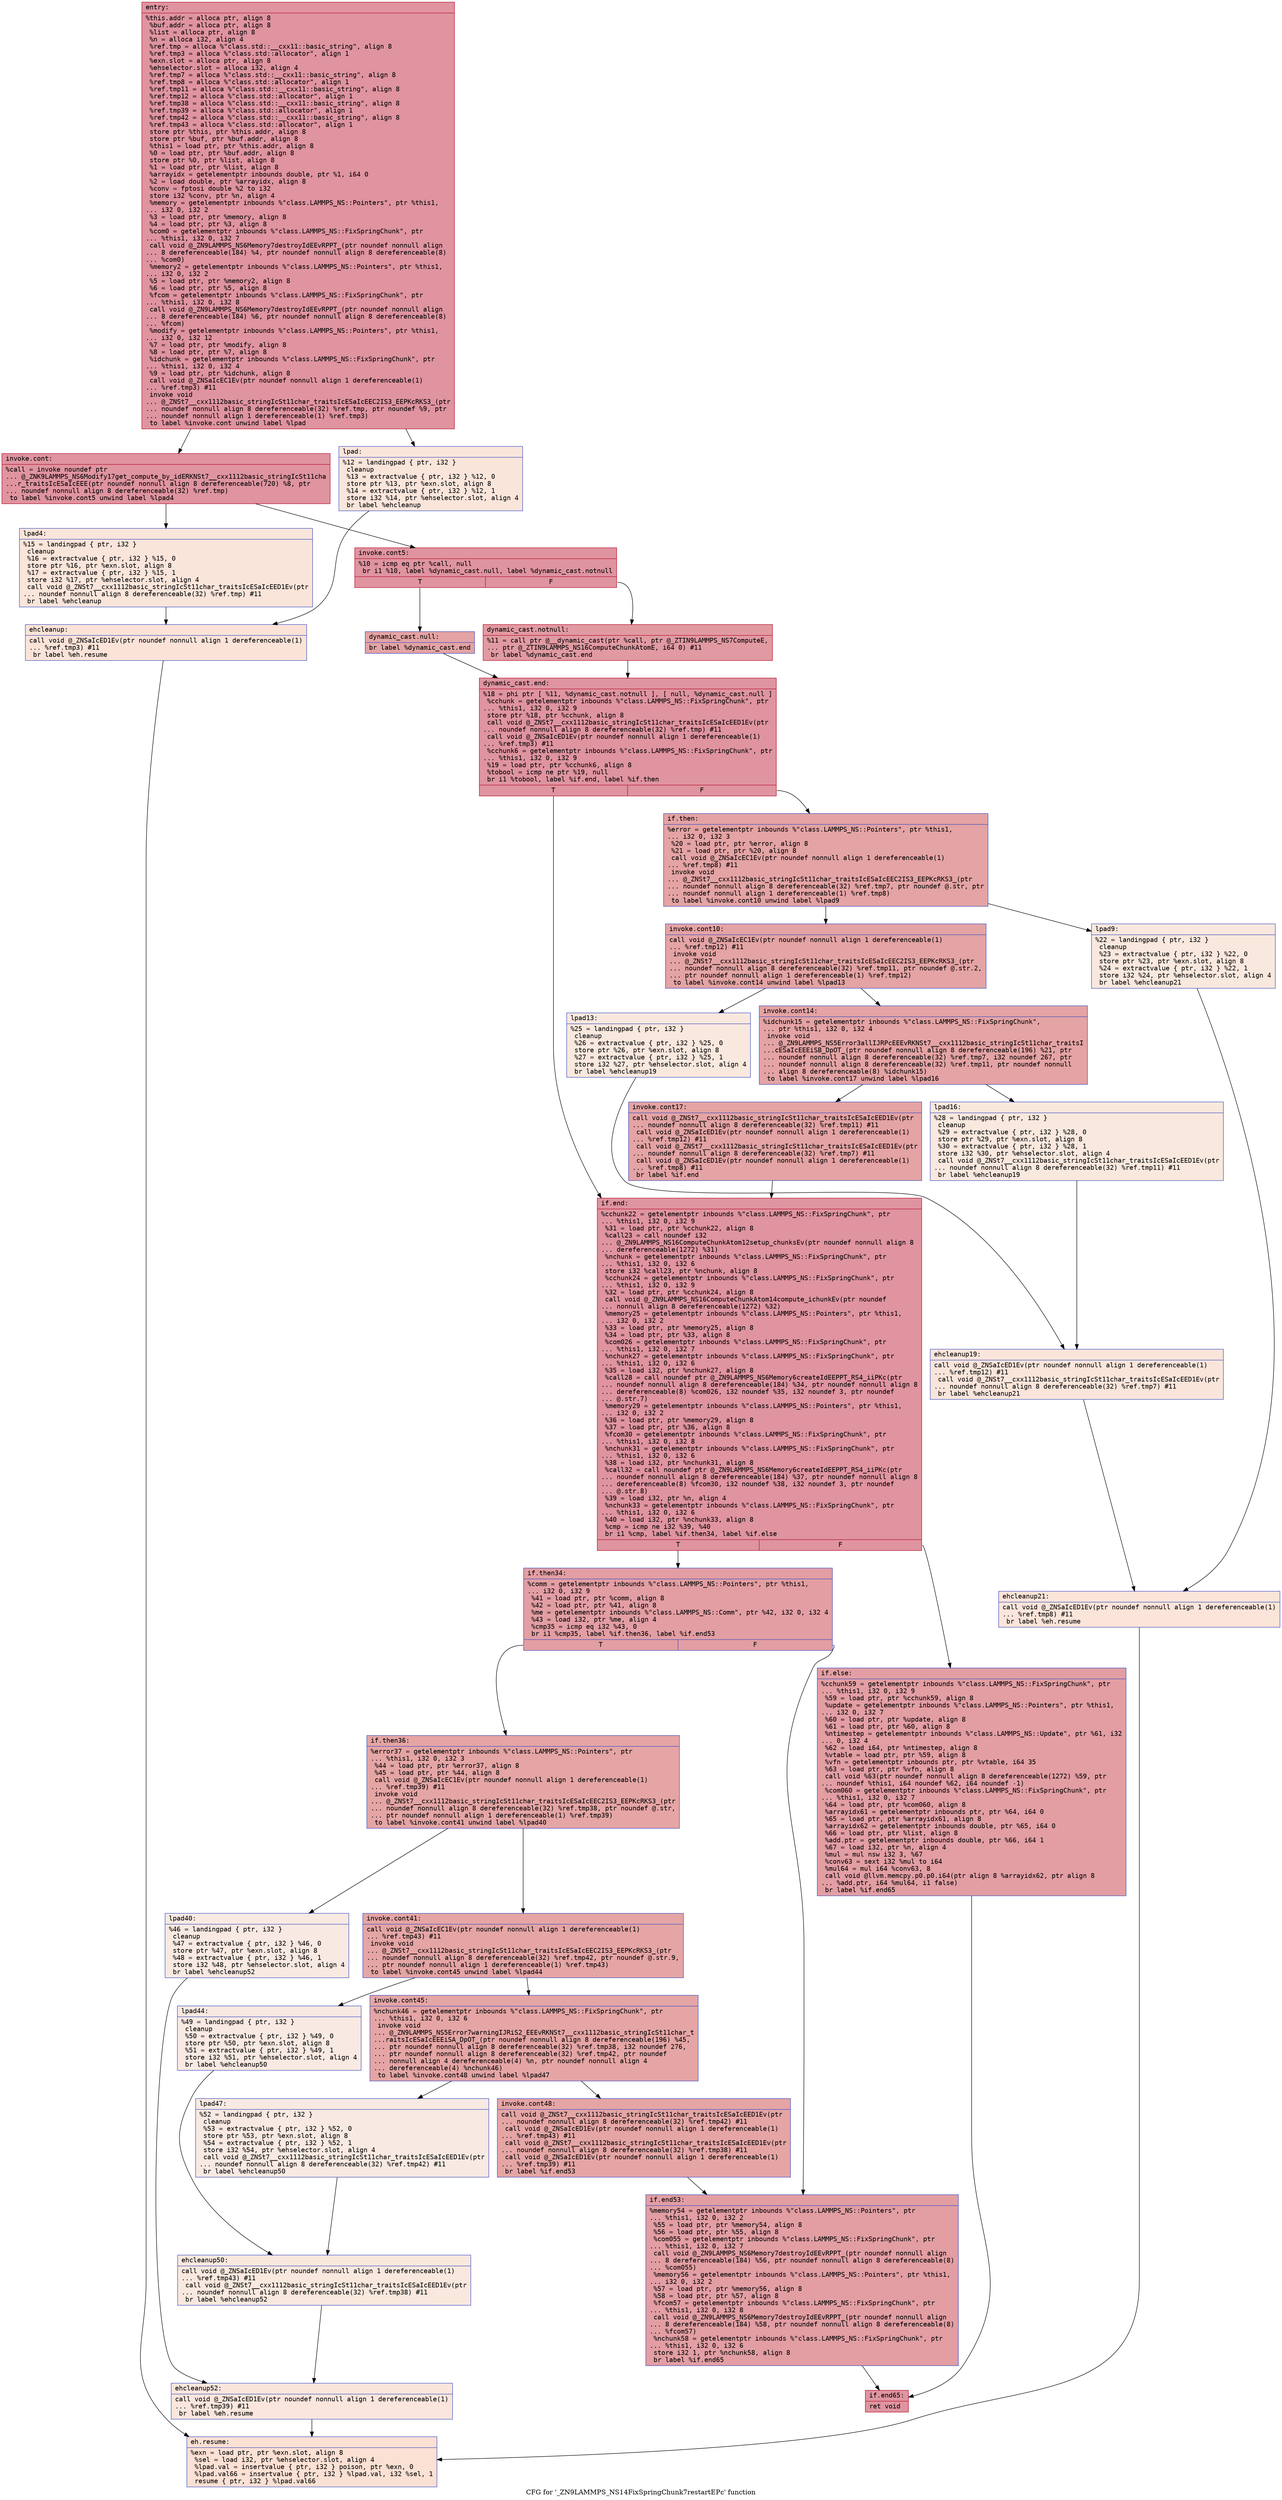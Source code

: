 digraph "CFG for '_ZN9LAMMPS_NS14FixSpringChunk7restartEPc' function" {
	label="CFG for '_ZN9LAMMPS_NS14FixSpringChunk7restartEPc' function";

	Node0x55577bc87ce0 [shape=record,color="#b70d28ff", style=filled, fillcolor="#b70d2870" fontname="Courier",label="{entry:\l|  %this.addr = alloca ptr, align 8\l  %buf.addr = alloca ptr, align 8\l  %list = alloca ptr, align 8\l  %n = alloca i32, align 4\l  %ref.tmp = alloca %\"class.std::__cxx11::basic_string\", align 8\l  %ref.tmp3 = alloca %\"class.std::allocator\", align 1\l  %exn.slot = alloca ptr, align 8\l  %ehselector.slot = alloca i32, align 4\l  %ref.tmp7 = alloca %\"class.std::__cxx11::basic_string\", align 8\l  %ref.tmp8 = alloca %\"class.std::allocator\", align 1\l  %ref.tmp11 = alloca %\"class.std::__cxx11::basic_string\", align 8\l  %ref.tmp12 = alloca %\"class.std::allocator\", align 1\l  %ref.tmp38 = alloca %\"class.std::__cxx11::basic_string\", align 8\l  %ref.tmp39 = alloca %\"class.std::allocator\", align 1\l  %ref.tmp42 = alloca %\"class.std::__cxx11::basic_string\", align 8\l  %ref.tmp43 = alloca %\"class.std::allocator\", align 1\l  store ptr %this, ptr %this.addr, align 8\l  store ptr %buf, ptr %buf.addr, align 8\l  %this1 = load ptr, ptr %this.addr, align 8\l  %0 = load ptr, ptr %buf.addr, align 8\l  store ptr %0, ptr %list, align 8\l  %1 = load ptr, ptr %list, align 8\l  %arrayidx = getelementptr inbounds double, ptr %1, i64 0\l  %2 = load double, ptr %arrayidx, align 8\l  %conv = fptosi double %2 to i32\l  store i32 %conv, ptr %n, align 4\l  %memory = getelementptr inbounds %\"class.LAMMPS_NS::Pointers\", ptr %this1,\l... i32 0, i32 2\l  %3 = load ptr, ptr %memory, align 8\l  %4 = load ptr, ptr %3, align 8\l  %com0 = getelementptr inbounds %\"class.LAMMPS_NS::FixSpringChunk\", ptr\l... %this1, i32 0, i32 7\l  call void @_ZN9LAMMPS_NS6Memory7destroyIdEEvRPPT_(ptr noundef nonnull align\l... 8 dereferenceable(184) %4, ptr noundef nonnull align 8 dereferenceable(8)\l... %com0)\l  %memory2 = getelementptr inbounds %\"class.LAMMPS_NS::Pointers\", ptr %this1,\l... i32 0, i32 2\l  %5 = load ptr, ptr %memory2, align 8\l  %6 = load ptr, ptr %5, align 8\l  %fcom = getelementptr inbounds %\"class.LAMMPS_NS::FixSpringChunk\", ptr\l... %this1, i32 0, i32 8\l  call void @_ZN9LAMMPS_NS6Memory7destroyIdEEvRPPT_(ptr noundef nonnull align\l... 8 dereferenceable(184) %6, ptr noundef nonnull align 8 dereferenceable(8)\l... %fcom)\l  %modify = getelementptr inbounds %\"class.LAMMPS_NS::Pointers\", ptr %this1,\l... i32 0, i32 12\l  %7 = load ptr, ptr %modify, align 8\l  %8 = load ptr, ptr %7, align 8\l  %idchunk = getelementptr inbounds %\"class.LAMMPS_NS::FixSpringChunk\", ptr\l... %this1, i32 0, i32 4\l  %9 = load ptr, ptr %idchunk, align 8\l  call void @_ZNSaIcEC1Ev(ptr noundef nonnull align 1 dereferenceable(1)\l... %ref.tmp3) #11\l  invoke void\l... @_ZNSt7__cxx1112basic_stringIcSt11char_traitsIcESaIcEEC2IS3_EEPKcRKS3_(ptr\l... noundef nonnull align 8 dereferenceable(32) %ref.tmp, ptr noundef %9, ptr\l... noundef nonnull align 1 dereferenceable(1) %ref.tmp3)\l          to label %invoke.cont unwind label %lpad\l}"];
	Node0x55577bc87ce0 -> Node0x55577bcb5700[tooltip="entry -> invoke.cont\nProbability 100.00%" ];
	Node0x55577bc87ce0 -> Node0x55577bcb5750[tooltip="entry -> lpad\nProbability 0.00%" ];
	Node0x55577bcb5700 [shape=record,color="#b70d28ff", style=filled, fillcolor="#b70d2870" fontname="Courier",label="{invoke.cont:\l|  %call = invoke noundef ptr\l... @_ZNK9LAMMPS_NS6Modify17get_compute_by_idERKNSt7__cxx1112basic_stringIcSt11cha\l...r_traitsIcESaIcEEE(ptr noundef nonnull align 8 dereferenceable(720) %8, ptr\l... noundef nonnull align 8 dereferenceable(32) %ref.tmp)\l          to label %invoke.cont5 unwind label %lpad4\l}"];
	Node0x55577bcb5700 -> Node0x55577bcb56b0[tooltip="invoke.cont -> invoke.cont5\nProbability 100.00%" ];
	Node0x55577bcb5700 -> Node0x55577bcb59c0[tooltip="invoke.cont -> lpad4\nProbability 0.00%" ];
	Node0x55577bcb56b0 [shape=record,color="#b70d28ff", style=filled, fillcolor="#b70d2870" fontname="Courier",label="{invoke.cont5:\l|  %10 = icmp eq ptr %call, null\l  br i1 %10, label %dynamic_cast.null, label %dynamic_cast.notnull\l|{<s0>T|<s1>F}}"];
	Node0x55577bcb56b0:s0 -> Node0x55577bcb5cb0[tooltip="invoke.cont5 -> dynamic_cast.null\nProbability 37.50%" ];
	Node0x55577bcb56b0:s1 -> Node0x55577bcb5d30[tooltip="invoke.cont5 -> dynamic_cast.notnull\nProbability 62.50%" ];
	Node0x55577bcb5d30 [shape=record,color="#b70d28ff", style=filled, fillcolor="#bb1b2c70" fontname="Courier",label="{dynamic_cast.notnull:\l|  %11 = call ptr @__dynamic_cast(ptr %call, ptr @_ZTIN9LAMMPS_NS7ComputeE,\l... ptr @_ZTIN9LAMMPS_NS16ComputeChunkAtomE, i64 0) #11\l  br label %dynamic_cast.end\l}"];
	Node0x55577bcb5d30 -> Node0x55577bcb6070[tooltip="dynamic_cast.notnull -> dynamic_cast.end\nProbability 100.00%" ];
	Node0x55577bcb5750 [shape=record,color="#3d50c3ff", style=filled, fillcolor="#f4c5ad70" fontname="Courier",label="{lpad:\l|  %12 = landingpad \{ ptr, i32 \}\l          cleanup\l  %13 = extractvalue \{ ptr, i32 \} %12, 0\l  store ptr %13, ptr %exn.slot, align 8\l  %14 = extractvalue \{ ptr, i32 \} %12, 1\l  store i32 %14, ptr %ehselector.slot, align 4\l  br label %ehcleanup\l}"];
	Node0x55577bcb5750 -> Node0x55577bcb6320[tooltip="lpad -> ehcleanup\nProbability 100.00%" ];
	Node0x55577bcb59c0 [shape=record,color="#3d50c3ff", style=filled, fillcolor="#f4c5ad70" fontname="Courier",label="{lpad4:\l|  %15 = landingpad \{ ptr, i32 \}\l          cleanup\l  %16 = extractvalue \{ ptr, i32 \} %15, 0\l  store ptr %16, ptr %exn.slot, align 8\l  %17 = extractvalue \{ ptr, i32 \} %15, 1\l  store i32 %17, ptr %ehselector.slot, align 4\l  call void @_ZNSt7__cxx1112basic_stringIcSt11char_traitsIcESaIcEED1Ev(ptr\l... noundef nonnull align 8 dereferenceable(32) %ref.tmp) #11\l  br label %ehcleanup\l}"];
	Node0x55577bcb59c0 -> Node0x55577bcb6320[tooltip="lpad4 -> ehcleanup\nProbability 100.00%" ];
	Node0x55577bcb5cb0 [shape=record,color="#3d50c3ff", style=filled, fillcolor="#c32e3170" fontname="Courier",label="{dynamic_cast.null:\l|  br label %dynamic_cast.end\l}"];
	Node0x55577bcb5cb0 -> Node0x55577bcb6070[tooltip="dynamic_cast.null -> dynamic_cast.end\nProbability 100.00%" ];
	Node0x55577bcb6070 [shape=record,color="#b70d28ff", style=filled, fillcolor="#b70d2870" fontname="Courier",label="{dynamic_cast.end:\l|  %18 = phi ptr [ %11, %dynamic_cast.notnull ], [ null, %dynamic_cast.null ]\l  %cchunk = getelementptr inbounds %\"class.LAMMPS_NS::FixSpringChunk\", ptr\l... %this1, i32 0, i32 9\l  store ptr %18, ptr %cchunk, align 8\l  call void @_ZNSt7__cxx1112basic_stringIcSt11char_traitsIcESaIcEED1Ev(ptr\l... noundef nonnull align 8 dereferenceable(32) %ref.tmp) #11\l  call void @_ZNSaIcED1Ev(ptr noundef nonnull align 1 dereferenceable(1)\l... %ref.tmp3) #11\l  %cchunk6 = getelementptr inbounds %\"class.LAMMPS_NS::FixSpringChunk\", ptr\l... %this1, i32 0, i32 9\l  %19 = load ptr, ptr %cchunk6, align 8\l  %tobool = icmp ne ptr %19, null\l  br i1 %tobool, label %if.end, label %if.then\l|{<s0>T|<s1>F}}"];
	Node0x55577bcb6070:s0 -> Node0x55577bcb6db0[tooltip="dynamic_cast.end -> if.end\nProbability 62.50%" ];
	Node0x55577bcb6070:s1 -> Node0x55577bcb6e20[tooltip="dynamic_cast.end -> if.then\nProbability 37.50%" ];
	Node0x55577bcb6e20 [shape=record,color="#3d50c3ff", style=filled, fillcolor="#c32e3170" fontname="Courier",label="{if.then:\l|  %error = getelementptr inbounds %\"class.LAMMPS_NS::Pointers\", ptr %this1,\l... i32 0, i32 3\l  %20 = load ptr, ptr %error, align 8\l  %21 = load ptr, ptr %20, align 8\l  call void @_ZNSaIcEC1Ev(ptr noundef nonnull align 1 dereferenceable(1)\l... %ref.tmp8) #11\l  invoke void\l... @_ZNSt7__cxx1112basic_stringIcSt11char_traitsIcESaIcEEC2IS3_EEPKcRKS3_(ptr\l... noundef nonnull align 8 dereferenceable(32) %ref.tmp7, ptr noundef @.str, ptr\l... noundef nonnull align 1 dereferenceable(1) %ref.tmp8)\l          to label %invoke.cont10 unwind label %lpad9\l}"];
	Node0x55577bcb6e20 -> Node0x55577bcb72a0[tooltip="if.then -> invoke.cont10\nProbability 100.00%" ];
	Node0x55577bcb6e20 -> Node0x55577bcb72f0[tooltip="if.then -> lpad9\nProbability 0.00%" ];
	Node0x55577bcb72a0 [shape=record,color="#3d50c3ff", style=filled, fillcolor="#c32e3170" fontname="Courier",label="{invoke.cont10:\l|  call void @_ZNSaIcEC1Ev(ptr noundef nonnull align 1 dereferenceable(1)\l... %ref.tmp12) #11\l  invoke void\l... @_ZNSt7__cxx1112basic_stringIcSt11char_traitsIcESaIcEEC2IS3_EEPKcRKS3_(ptr\l... noundef nonnull align 8 dereferenceable(32) %ref.tmp11, ptr noundef @.str.2,\l... ptr noundef nonnull align 1 dereferenceable(1) %ref.tmp12)\l          to label %invoke.cont14 unwind label %lpad13\l}"];
	Node0x55577bcb72a0 -> Node0x55577bcb7640[tooltip="invoke.cont10 -> invoke.cont14\nProbability 100.00%" ];
	Node0x55577bcb72a0 -> Node0x55577bcb7690[tooltip="invoke.cont10 -> lpad13\nProbability 0.00%" ];
	Node0x55577bcb7640 [shape=record,color="#3d50c3ff", style=filled, fillcolor="#c32e3170" fontname="Courier",label="{invoke.cont14:\l|  %idchunk15 = getelementptr inbounds %\"class.LAMMPS_NS::FixSpringChunk\",\l... ptr %this1, i32 0, i32 4\l  invoke void\l... @_ZN9LAMMPS_NS5Error3allIJRPcEEEvRKNSt7__cxx1112basic_stringIcSt11char_traitsI\l...cESaIcEEEiSB_DpOT_(ptr noundef nonnull align 8 dereferenceable(196) %21, ptr\l... noundef nonnull align 8 dereferenceable(32) %ref.tmp7, i32 noundef 267, ptr\l... noundef nonnull align 8 dereferenceable(32) %ref.tmp11, ptr noundef nonnull\l... align 8 dereferenceable(8) %idchunk15)\l          to label %invoke.cont17 unwind label %lpad16\l}"];
	Node0x55577bcb7640 -> Node0x55577bcb75f0[tooltip="invoke.cont14 -> invoke.cont17\nProbability 100.00%" ];
	Node0x55577bcb7640 -> Node0x55577bcb4de0[tooltip="invoke.cont14 -> lpad16\nProbability 0.00%" ];
	Node0x55577bcb75f0 [shape=record,color="#3d50c3ff", style=filled, fillcolor="#c32e3170" fontname="Courier",label="{invoke.cont17:\l|  call void @_ZNSt7__cxx1112basic_stringIcSt11char_traitsIcESaIcEED1Ev(ptr\l... noundef nonnull align 8 dereferenceable(32) %ref.tmp11) #11\l  call void @_ZNSaIcED1Ev(ptr noundef nonnull align 1 dereferenceable(1)\l... %ref.tmp12) #11\l  call void @_ZNSt7__cxx1112basic_stringIcSt11char_traitsIcESaIcEED1Ev(ptr\l... noundef nonnull align 8 dereferenceable(32) %ref.tmp7) #11\l  call void @_ZNSaIcED1Ev(ptr noundef nonnull align 1 dereferenceable(1)\l... %ref.tmp8) #11\l  br label %if.end\l}"];
	Node0x55577bcb75f0 -> Node0x55577bcb6db0[tooltip="invoke.cont17 -> if.end\nProbability 100.00%" ];
	Node0x55577bcb6320 [shape=record,color="#3d50c3ff", style=filled, fillcolor="#f6bfa670" fontname="Courier",label="{ehcleanup:\l|  call void @_ZNSaIcED1Ev(ptr noundef nonnull align 1 dereferenceable(1)\l... %ref.tmp3) #11\l  br label %eh.resume\l}"];
	Node0x55577bcb6320 -> Node0x55577bcb85d0[tooltip="ehcleanup -> eh.resume\nProbability 100.00%" ];
	Node0x55577bcb72f0 [shape=record,color="#3d50c3ff", style=filled, fillcolor="#f2cab570" fontname="Courier",label="{lpad9:\l|  %22 = landingpad \{ ptr, i32 \}\l          cleanup\l  %23 = extractvalue \{ ptr, i32 \} %22, 0\l  store ptr %23, ptr %exn.slot, align 8\l  %24 = extractvalue \{ ptr, i32 \} %22, 1\l  store i32 %24, ptr %ehselector.slot, align 4\l  br label %ehcleanup21\l}"];
	Node0x55577bcb72f0 -> Node0x55577bcb88b0[tooltip="lpad9 -> ehcleanup21\nProbability 100.00%" ];
	Node0x55577bcb7690 [shape=record,color="#3d50c3ff", style=filled, fillcolor="#f2cab570" fontname="Courier",label="{lpad13:\l|  %25 = landingpad \{ ptr, i32 \}\l          cleanup\l  %26 = extractvalue \{ ptr, i32 \} %25, 0\l  store ptr %26, ptr %exn.slot, align 8\l  %27 = extractvalue \{ ptr, i32 \} %25, 1\l  store i32 %27, ptr %ehselector.slot, align 4\l  br label %ehcleanup19\l}"];
	Node0x55577bcb7690 -> Node0x55577bcb8c20[tooltip="lpad13 -> ehcleanup19\nProbability 100.00%" ];
	Node0x55577bcb4de0 [shape=record,color="#3d50c3ff", style=filled, fillcolor="#f2cab570" fontname="Courier",label="{lpad16:\l|  %28 = landingpad \{ ptr, i32 \}\l          cleanup\l  %29 = extractvalue \{ ptr, i32 \} %28, 0\l  store ptr %29, ptr %exn.slot, align 8\l  %30 = extractvalue \{ ptr, i32 \} %28, 1\l  store i32 %30, ptr %ehselector.slot, align 4\l  call void @_ZNSt7__cxx1112basic_stringIcSt11char_traitsIcESaIcEED1Ev(ptr\l... noundef nonnull align 8 dereferenceable(32) %ref.tmp11) #11\l  br label %ehcleanup19\l}"];
	Node0x55577bcb4de0 -> Node0x55577bcb8c20[tooltip="lpad16 -> ehcleanup19\nProbability 100.00%" ];
	Node0x55577bcb8c20 [shape=record,color="#3d50c3ff", style=filled, fillcolor="#f4c5ad70" fontname="Courier",label="{ehcleanup19:\l|  call void @_ZNSaIcED1Ev(ptr noundef nonnull align 1 dereferenceable(1)\l... %ref.tmp12) #11\l  call void @_ZNSt7__cxx1112basic_stringIcSt11char_traitsIcESaIcEED1Ev(ptr\l... noundef nonnull align 8 dereferenceable(32) %ref.tmp7) #11\l  br label %ehcleanup21\l}"];
	Node0x55577bcb8c20 -> Node0x55577bcb88b0[tooltip="ehcleanup19 -> ehcleanup21\nProbability 100.00%" ];
	Node0x55577bcb88b0 [shape=record,color="#3d50c3ff", style=filled, fillcolor="#f5c1a970" fontname="Courier",label="{ehcleanup21:\l|  call void @_ZNSaIcED1Ev(ptr noundef nonnull align 1 dereferenceable(1)\l... %ref.tmp8) #11\l  br label %eh.resume\l}"];
	Node0x55577bcb88b0 -> Node0x55577bcb85d0[tooltip="ehcleanup21 -> eh.resume\nProbability 100.00%" ];
	Node0x55577bcb6db0 [shape=record,color="#b70d28ff", style=filled, fillcolor="#b70d2870" fontname="Courier",label="{if.end:\l|  %cchunk22 = getelementptr inbounds %\"class.LAMMPS_NS::FixSpringChunk\", ptr\l... %this1, i32 0, i32 9\l  %31 = load ptr, ptr %cchunk22, align 8\l  %call23 = call noundef i32\l... @_ZN9LAMMPS_NS16ComputeChunkAtom12setup_chunksEv(ptr noundef nonnull align 8\l... dereferenceable(1272) %31)\l  %nchunk = getelementptr inbounds %\"class.LAMMPS_NS::FixSpringChunk\", ptr\l... %this1, i32 0, i32 6\l  store i32 %call23, ptr %nchunk, align 8\l  %cchunk24 = getelementptr inbounds %\"class.LAMMPS_NS::FixSpringChunk\", ptr\l... %this1, i32 0, i32 9\l  %32 = load ptr, ptr %cchunk24, align 8\l  call void @_ZN9LAMMPS_NS16ComputeChunkAtom14compute_ichunkEv(ptr noundef\l... nonnull align 8 dereferenceable(1272) %32)\l  %memory25 = getelementptr inbounds %\"class.LAMMPS_NS::Pointers\", ptr %this1,\l... i32 0, i32 2\l  %33 = load ptr, ptr %memory25, align 8\l  %34 = load ptr, ptr %33, align 8\l  %com026 = getelementptr inbounds %\"class.LAMMPS_NS::FixSpringChunk\", ptr\l... %this1, i32 0, i32 7\l  %nchunk27 = getelementptr inbounds %\"class.LAMMPS_NS::FixSpringChunk\", ptr\l... %this1, i32 0, i32 6\l  %35 = load i32, ptr %nchunk27, align 8\l  %call28 = call noundef ptr @_ZN9LAMMPS_NS6Memory6createIdEEPPT_RS4_iiPKc(ptr\l... noundef nonnull align 8 dereferenceable(184) %34, ptr noundef nonnull align 8\l... dereferenceable(8) %com026, i32 noundef %35, i32 noundef 3, ptr noundef\l... @.str.7)\l  %memory29 = getelementptr inbounds %\"class.LAMMPS_NS::Pointers\", ptr %this1,\l... i32 0, i32 2\l  %36 = load ptr, ptr %memory29, align 8\l  %37 = load ptr, ptr %36, align 8\l  %fcom30 = getelementptr inbounds %\"class.LAMMPS_NS::FixSpringChunk\", ptr\l... %this1, i32 0, i32 8\l  %nchunk31 = getelementptr inbounds %\"class.LAMMPS_NS::FixSpringChunk\", ptr\l... %this1, i32 0, i32 6\l  %38 = load i32, ptr %nchunk31, align 8\l  %call32 = call noundef ptr @_ZN9LAMMPS_NS6Memory6createIdEEPPT_RS4_iiPKc(ptr\l... noundef nonnull align 8 dereferenceable(184) %37, ptr noundef nonnull align 8\l... dereferenceable(8) %fcom30, i32 noundef %38, i32 noundef 3, ptr noundef\l... @.str.8)\l  %39 = load i32, ptr %n, align 4\l  %nchunk33 = getelementptr inbounds %\"class.LAMMPS_NS::FixSpringChunk\", ptr\l... %this1, i32 0, i32 6\l  %40 = load i32, ptr %nchunk33, align 8\l  %cmp = icmp ne i32 %39, %40\l  br i1 %cmp, label %if.then34, label %if.else\l|{<s0>T|<s1>F}}"];
	Node0x55577bcb6db0:s0 -> Node0x55577bcbab70[tooltip="if.end -> if.then34\nProbability 50.00%" ];
	Node0x55577bcb6db0:s1 -> Node0x55577bcbabf0[tooltip="if.end -> if.else\nProbability 50.00%" ];
	Node0x55577bcbab70 [shape=record,color="#3d50c3ff", style=filled, fillcolor="#be242e70" fontname="Courier",label="{if.then34:\l|  %comm = getelementptr inbounds %\"class.LAMMPS_NS::Pointers\", ptr %this1,\l... i32 0, i32 9\l  %41 = load ptr, ptr %comm, align 8\l  %42 = load ptr, ptr %41, align 8\l  %me = getelementptr inbounds %\"class.LAMMPS_NS::Comm\", ptr %42, i32 0, i32 4\l  %43 = load i32, ptr %me, align 4\l  %cmp35 = icmp eq i32 %43, 0\l  br i1 %cmp35, label %if.then36, label %if.end53\l|{<s0>T|<s1>F}}"];
	Node0x55577bcbab70:s0 -> Node0x55577bcbb160[tooltip="if.then34 -> if.then36\nProbability 37.50%" ];
	Node0x55577bcbab70:s1 -> Node0x55577bcbb1e0[tooltip="if.then34 -> if.end53\nProbability 62.50%" ];
	Node0x55577bcbb160 [shape=record,color="#3d50c3ff", style=filled, fillcolor="#c5333470" fontname="Courier",label="{if.then36:\l|  %error37 = getelementptr inbounds %\"class.LAMMPS_NS::Pointers\", ptr\l... %this1, i32 0, i32 3\l  %44 = load ptr, ptr %error37, align 8\l  %45 = load ptr, ptr %44, align 8\l  call void @_ZNSaIcEC1Ev(ptr noundef nonnull align 1 dereferenceable(1)\l... %ref.tmp39) #11\l  invoke void\l... @_ZNSt7__cxx1112basic_stringIcSt11char_traitsIcESaIcEEC2IS3_EEPKcRKS3_(ptr\l... noundef nonnull align 8 dereferenceable(32) %ref.tmp38, ptr noundef @.str,\l... ptr noundef nonnull align 1 dereferenceable(1) %ref.tmp39)\l          to label %invoke.cont41 unwind label %lpad40\l}"];
	Node0x55577bcbb160 -> Node0x55577bcbb6d0[tooltip="if.then36 -> invoke.cont41\nProbability 100.00%" ];
	Node0x55577bcbb160 -> Node0x55577bcbb750[tooltip="if.then36 -> lpad40\nProbability 0.00%" ];
	Node0x55577bcbb6d0 [shape=record,color="#3d50c3ff", style=filled, fillcolor="#c5333470" fontname="Courier",label="{invoke.cont41:\l|  call void @_ZNSaIcEC1Ev(ptr noundef nonnull align 1 dereferenceable(1)\l... %ref.tmp43) #11\l  invoke void\l... @_ZNSt7__cxx1112basic_stringIcSt11char_traitsIcESaIcEEC2IS3_EEPKcRKS3_(ptr\l... noundef nonnull align 8 dereferenceable(32) %ref.tmp42, ptr noundef @.str.9,\l... ptr noundef nonnull align 1 dereferenceable(1) %ref.tmp43)\l          to label %invoke.cont45 unwind label %lpad44\l}"];
	Node0x55577bcbb6d0 -> Node0x55577bcbbad0[tooltip="invoke.cont41 -> invoke.cont45\nProbability 100.00%" ];
	Node0x55577bcbb6d0 -> Node0x55577bcbbb20[tooltip="invoke.cont41 -> lpad44\nProbability 0.00%" ];
	Node0x55577bcbbad0 [shape=record,color="#3d50c3ff", style=filled, fillcolor="#c5333470" fontname="Courier",label="{invoke.cont45:\l|  %nchunk46 = getelementptr inbounds %\"class.LAMMPS_NS::FixSpringChunk\", ptr\l... %this1, i32 0, i32 6\l  invoke void\l... @_ZN9LAMMPS_NS5Error7warningIJRiS2_EEEvRKNSt7__cxx1112basic_stringIcSt11char_t\l...raitsIcESaIcEEEiSA_DpOT_(ptr noundef nonnull align 8 dereferenceable(196) %45,\l... ptr noundef nonnull align 8 dereferenceable(32) %ref.tmp38, i32 noundef 276,\l... ptr noundef nonnull align 8 dereferenceable(32) %ref.tmp42, ptr noundef\l... nonnull align 4 dereferenceable(4) %n, ptr noundef nonnull align 4\l... dereferenceable(4) %nchunk46)\l          to label %invoke.cont48 unwind label %lpad47\l}"];
	Node0x55577bcbbad0 -> Node0x55577bcbba80[tooltip="invoke.cont45 -> invoke.cont48\nProbability 100.00%" ];
	Node0x55577bcbbad0 -> Node0x55577bcbbfa0[tooltip="invoke.cont45 -> lpad47\nProbability 0.00%" ];
	Node0x55577bcbba80 [shape=record,color="#3d50c3ff", style=filled, fillcolor="#c5333470" fontname="Courier",label="{invoke.cont48:\l|  call void @_ZNSt7__cxx1112basic_stringIcSt11char_traitsIcESaIcEED1Ev(ptr\l... noundef nonnull align 8 dereferenceable(32) %ref.tmp42) #11\l  call void @_ZNSaIcED1Ev(ptr noundef nonnull align 1 dereferenceable(1)\l... %ref.tmp43) #11\l  call void @_ZNSt7__cxx1112basic_stringIcSt11char_traitsIcESaIcEED1Ev(ptr\l... noundef nonnull align 8 dereferenceable(32) %ref.tmp38) #11\l  call void @_ZNSaIcED1Ev(ptr noundef nonnull align 1 dereferenceable(1)\l... %ref.tmp39) #11\l  br label %if.end53\l}"];
	Node0x55577bcbba80 -> Node0x55577bcbb1e0[tooltip="invoke.cont48 -> if.end53\nProbability 100.00%" ];
	Node0x55577bcbb750 [shape=record,color="#3d50c3ff", style=filled, fillcolor="#efcebd70" fontname="Courier",label="{lpad40:\l|  %46 = landingpad \{ ptr, i32 \}\l          cleanup\l  %47 = extractvalue \{ ptr, i32 \} %46, 0\l  store ptr %47, ptr %exn.slot, align 8\l  %48 = extractvalue \{ ptr, i32 \} %46, 1\l  store i32 %48, ptr %ehselector.slot, align 4\l  br label %ehcleanup52\l}"];
	Node0x55577bcbb750 -> Node0x55577bcbd250[tooltip="lpad40 -> ehcleanup52\nProbability 100.00%" ];
	Node0x55577bcbbb20 [shape=record,color="#3d50c3ff", style=filled, fillcolor="#efcebd70" fontname="Courier",label="{lpad44:\l|  %49 = landingpad \{ ptr, i32 \}\l          cleanup\l  %50 = extractvalue \{ ptr, i32 \} %49, 0\l  store ptr %50, ptr %exn.slot, align 8\l  %51 = extractvalue \{ ptr, i32 \} %49, 1\l  store i32 %51, ptr %ehselector.slot, align 4\l  br label %ehcleanup50\l}"];
	Node0x55577bcbbb20 -> Node0x55577bcbd5c0[tooltip="lpad44 -> ehcleanup50\nProbability 100.00%" ];
	Node0x55577bcbbfa0 [shape=record,color="#3d50c3ff", style=filled, fillcolor="#efcebd70" fontname="Courier",label="{lpad47:\l|  %52 = landingpad \{ ptr, i32 \}\l          cleanup\l  %53 = extractvalue \{ ptr, i32 \} %52, 0\l  store ptr %53, ptr %exn.slot, align 8\l  %54 = extractvalue \{ ptr, i32 \} %52, 1\l  store i32 %54, ptr %ehselector.slot, align 4\l  call void @_ZNSt7__cxx1112basic_stringIcSt11char_traitsIcESaIcEED1Ev(ptr\l... noundef nonnull align 8 dereferenceable(32) %ref.tmp42) #11\l  br label %ehcleanup50\l}"];
	Node0x55577bcbbfa0 -> Node0x55577bcbd5c0[tooltip="lpad47 -> ehcleanup50\nProbability 100.00%" ];
	Node0x55577bcbd5c0 [shape=record,color="#3d50c3ff", style=filled, fillcolor="#f2cab570" fontname="Courier",label="{ehcleanup50:\l|  call void @_ZNSaIcED1Ev(ptr noundef nonnull align 1 dereferenceable(1)\l... %ref.tmp43) #11\l  call void @_ZNSt7__cxx1112basic_stringIcSt11char_traitsIcESaIcEED1Ev(ptr\l... noundef nonnull align 8 dereferenceable(32) %ref.tmp38) #11\l  br label %ehcleanup52\l}"];
	Node0x55577bcbd5c0 -> Node0x55577bcbd250[tooltip="ehcleanup50 -> ehcleanup52\nProbability 100.00%" ];
	Node0x55577bcbd250 [shape=record,color="#3d50c3ff", style=filled, fillcolor="#f3c7b170" fontname="Courier",label="{ehcleanup52:\l|  call void @_ZNSaIcED1Ev(ptr noundef nonnull align 1 dereferenceable(1)\l... %ref.tmp39) #11\l  br label %eh.resume\l}"];
	Node0x55577bcbd250 -> Node0x55577bcb85d0[tooltip="ehcleanup52 -> eh.resume\nProbability 100.00%" ];
	Node0x55577bcbb1e0 [shape=record,color="#3d50c3ff", style=filled, fillcolor="#be242e70" fontname="Courier",label="{if.end53:\l|  %memory54 = getelementptr inbounds %\"class.LAMMPS_NS::Pointers\", ptr\l... %this1, i32 0, i32 2\l  %55 = load ptr, ptr %memory54, align 8\l  %56 = load ptr, ptr %55, align 8\l  %com055 = getelementptr inbounds %\"class.LAMMPS_NS::FixSpringChunk\", ptr\l... %this1, i32 0, i32 7\l  call void @_ZN9LAMMPS_NS6Memory7destroyIdEEvRPPT_(ptr noundef nonnull align\l... 8 dereferenceable(184) %56, ptr noundef nonnull align 8 dereferenceable(8)\l... %com055)\l  %memory56 = getelementptr inbounds %\"class.LAMMPS_NS::Pointers\", ptr %this1,\l... i32 0, i32 2\l  %57 = load ptr, ptr %memory56, align 8\l  %58 = load ptr, ptr %57, align 8\l  %fcom57 = getelementptr inbounds %\"class.LAMMPS_NS::FixSpringChunk\", ptr\l... %this1, i32 0, i32 8\l  call void @_ZN9LAMMPS_NS6Memory7destroyIdEEvRPPT_(ptr noundef nonnull align\l... 8 dereferenceable(184) %58, ptr noundef nonnull align 8 dereferenceable(8)\l... %fcom57)\l  %nchunk58 = getelementptr inbounds %\"class.LAMMPS_NS::FixSpringChunk\", ptr\l... %this1, i32 0, i32 6\l  store i32 1, ptr %nchunk58, align 8\l  br label %if.end65\l}"];
	Node0x55577bcbb1e0 -> Node0x55577bcbe8b0[tooltip="if.end53 -> if.end65\nProbability 100.00%" ];
	Node0x55577bcbabf0 [shape=record,color="#3d50c3ff", style=filled, fillcolor="#be242e70" fontname="Courier",label="{if.else:\l|  %cchunk59 = getelementptr inbounds %\"class.LAMMPS_NS::FixSpringChunk\", ptr\l... %this1, i32 0, i32 9\l  %59 = load ptr, ptr %cchunk59, align 8\l  %update = getelementptr inbounds %\"class.LAMMPS_NS::Pointers\", ptr %this1,\l... i32 0, i32 7\l  %60 = load ptr, ptr %update, align 8\l  %61 = load ptr, ptr %60, align 8\l  %ntimestep = getelementptr inbounds %\"class.LAMMPS_NS::Update\", ptr %61, i32\l... 0, i32 4\l  %62 = load i64, ptr %ntimestep, align 8\l  %vtable = load ptr, ptr %59, align 8\l  %vfn = getelementptr inbounds ptr, ptr %vtable, i64 35\l  %63 = load ptr, ptr %vfn, align 8\l  call void %63(ptr noundef nonnull align 8 dereferenceable(1272) %59, ptr\l... noundef %this1, i64 noundef %62, i64 noundef -1)\l  %com060 = getelementptr inbounds %\"class.LAMMPS_NS::FixSpringChunk\", ptr\l... %this1, i32 0, i32 7\l  %64 = load ptr, ptr %com060, align 8\l  %arrayidx61 = getelementptr inbounds ptr, ptr %64, i64 0\l  %65 = load ptr, ptr %arrayidx61, align 8\l  %arrayidx62 = getelementptr inbounds double, ptr %65, i64 0\l  %66 = load ptr, ptr %list, align 8\l  %add.ptr = getelementptr inbounds double, ptr %66, i64 1\l  %67 = load i32, ptr %n, align 4\l  %mul = mul nsw i32 3, %67\l  %conv63 = sext i32 %mul to i64\l  %mul64 = mul i64 %conv63, 8\l  call void @llvm.memcpy.p0.p0.i64(ptr align 8 %arrayidx62, ptr align 8\l... %add.ptr, i64 %mul64, i1 false)\l  br label %if.end65\l}"];
	Node0x55577bcbabf0 -> Node0x55577bcbe8b0[tooltip="if.else -> if.end65\nProbability 100.00%" ];
	Node0x55577bcbe8b0 [shape=record,color="#b70d28ff", style=filled, fillcolor="#b70d2870" fontname="Courier",label="{if.end65:\l|  ret void\l}"];
	Node0x55577bcb85d0 [shape=record,color="#3d50c3ff", style=filled, fillcolor="#f7b99e70" fontname="Courier",label="{eh.resume:\l|  %exn = load ptr, ptr %exn.slot, align 8\l  %sel = load i32, ptr %ehselector.slot, align 4\l  %lpad.val = insertvalue \{ ptr, i32 \} poison, ptr %exn, 0\l  %lpad.val66 = insertvalue \{ ptr, i32 \} %lpad.val, i32 %sel, 1\l  resume \{ ptr, i32 \} %lpad.val66\l}"];
}

